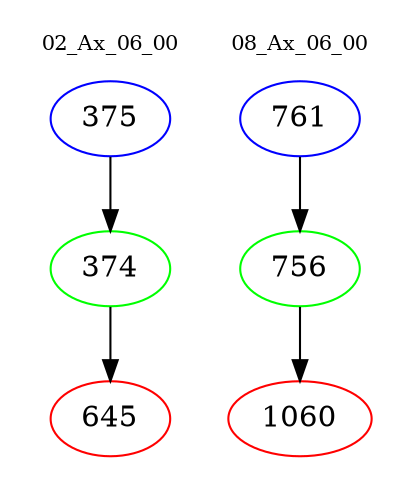 digraph{
subgraph cluster_0 {
color = white
label = "02_Ax_06_00";
fontsize=10;
T0_375 [label="375", color="blue"]
T0_375 -> T0_374 [color="black"]
T0_374 [label="374", color="green"]
T0_374 -> T0_645 [color="black"]
T0_645 [label="645", color="red"]
}
subgraph cluster_1 {
color = white
label = "08_Ax_06_00";
fontsize=10;
T1_761 [label="761", color="blue"]
T1_761 -> T1_756 [color="black"]
T1_756 [label="756", color="green"]
T1_756 -> T1_1060 [color="black"]
T1_1060 [label="1060", color="red"]
}
}
